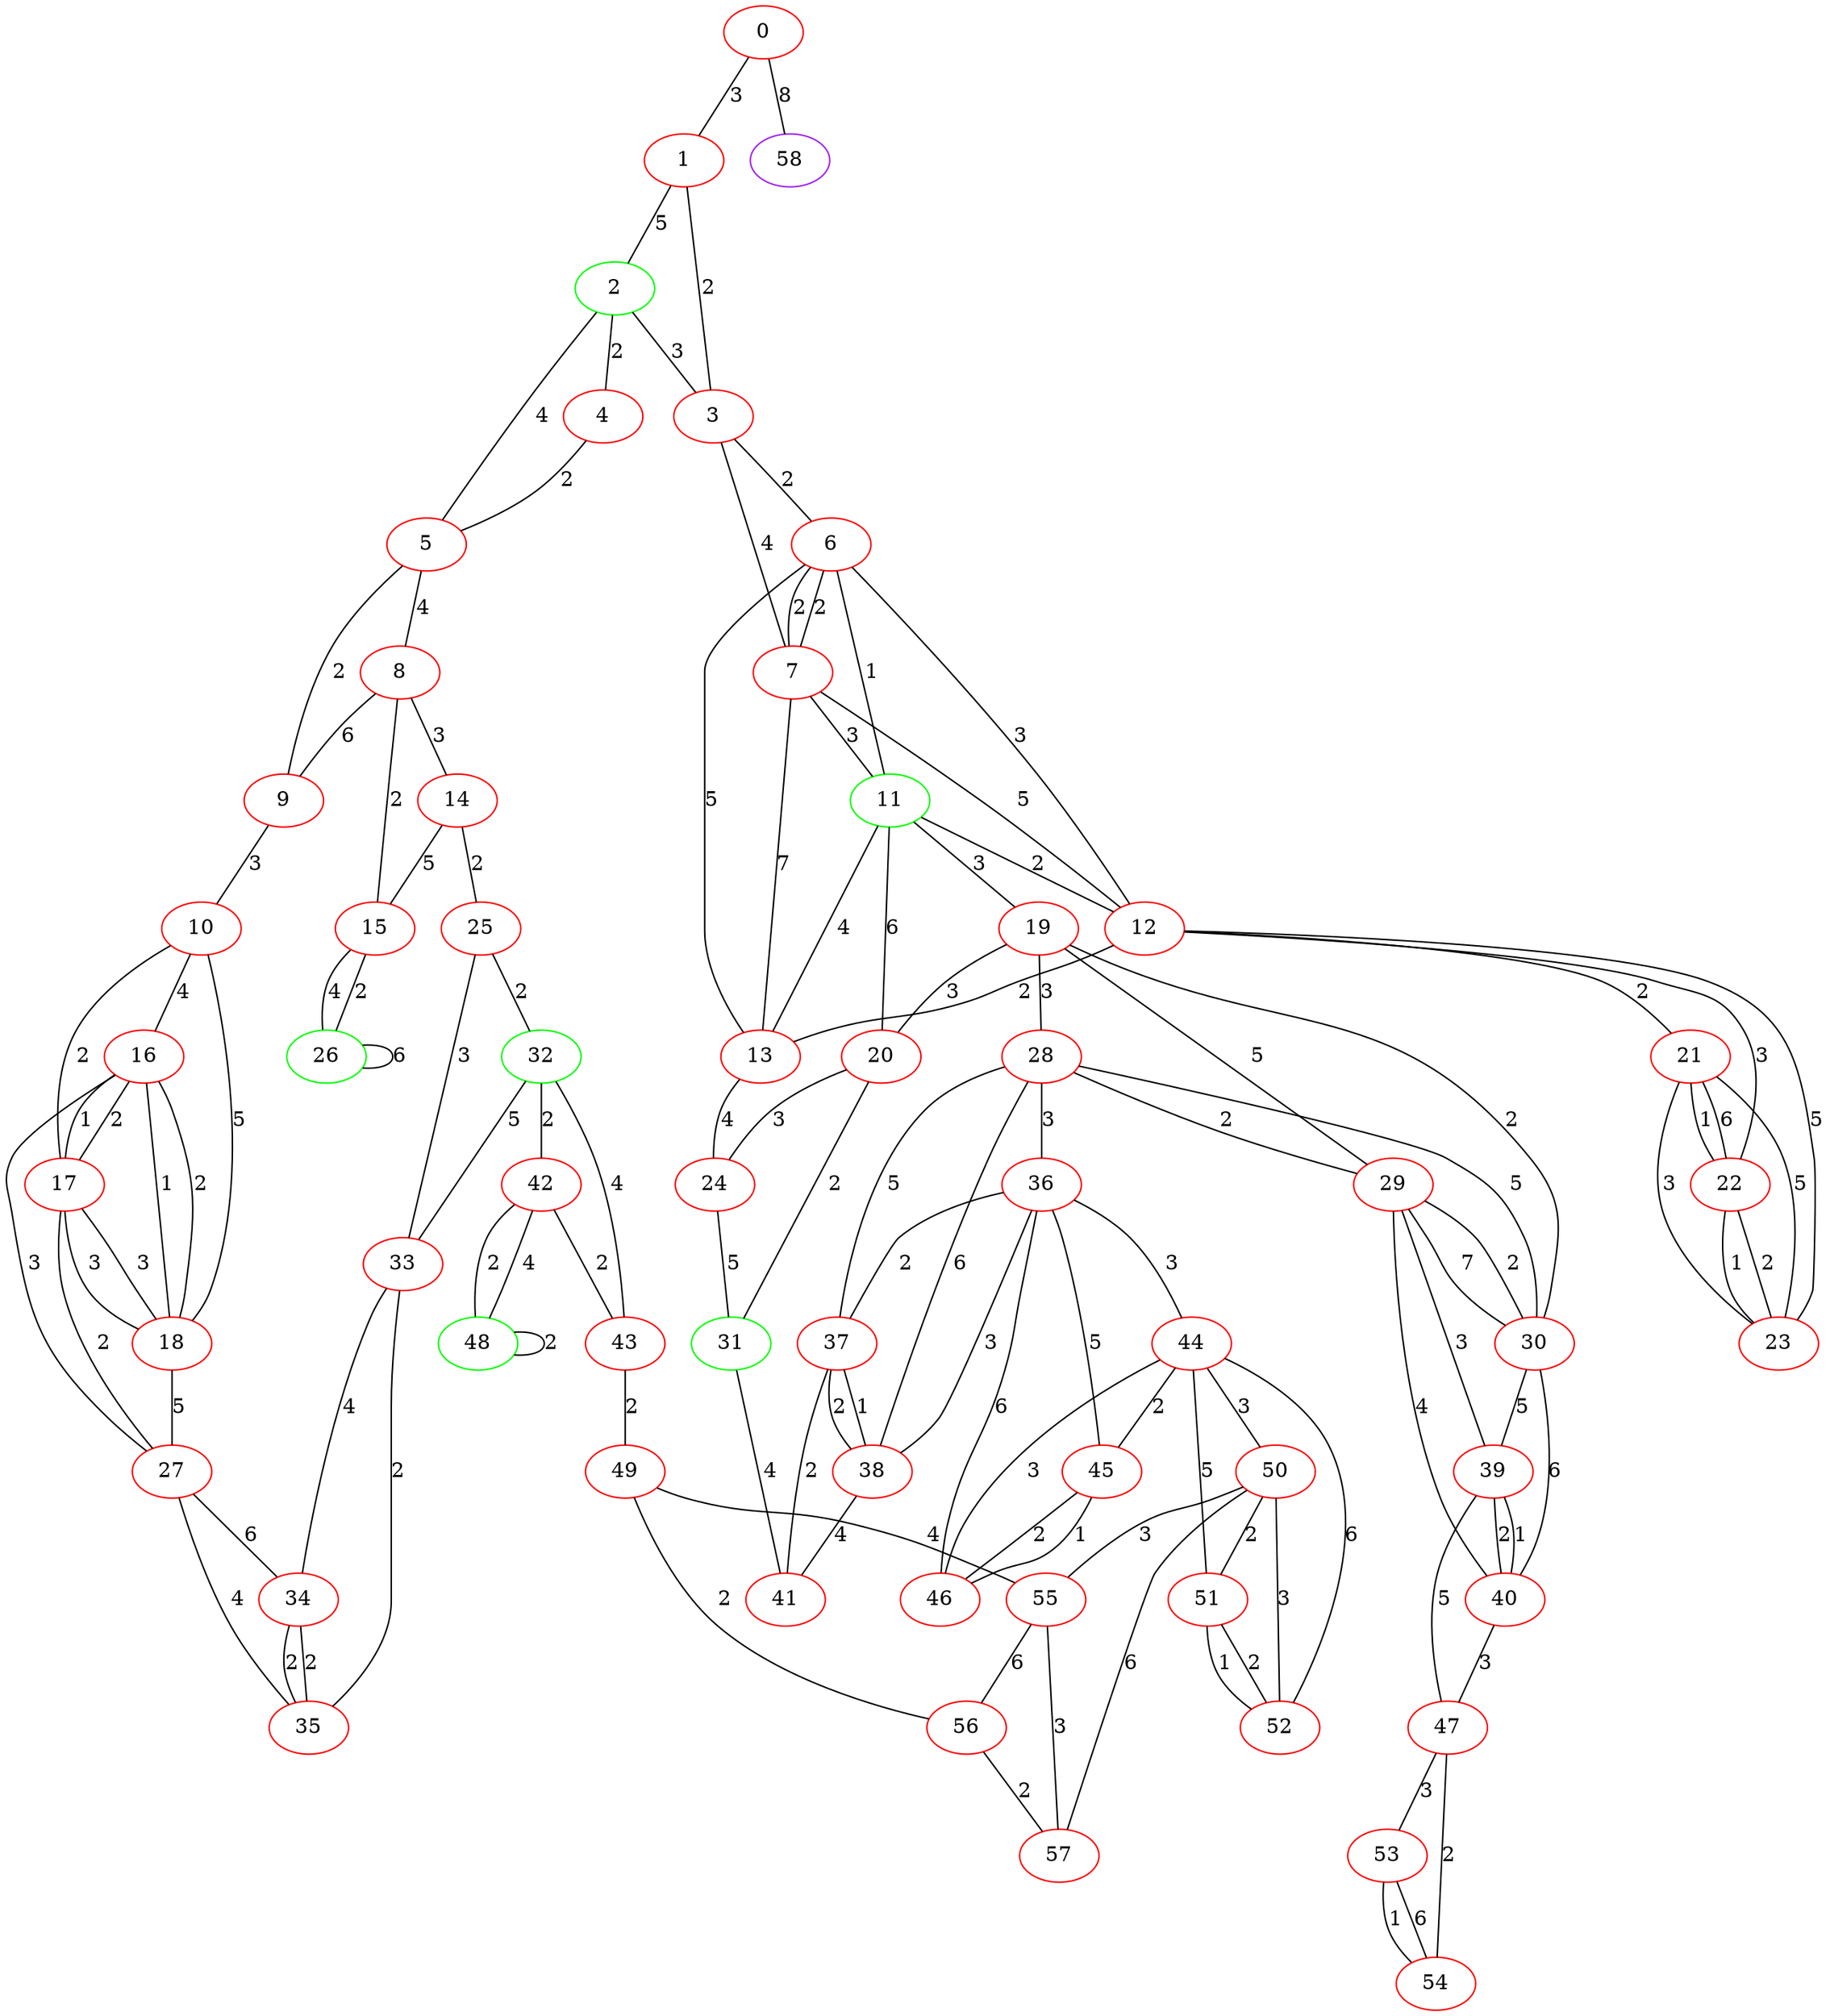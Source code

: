 graph "" {
0 [color=red, weight=1];
1 [color=red, weight=1];
2 [color=green, weight=2];
3 [color=red, weight=1];
4 [color=red, weight=1];
5 [color=red, weight=1];
6 [color=red, weight=1];
7 [color=red, weight=1];
8 [color=red, weight=1];
9 [color=red, weight=1];
10 [color=red, weight=1];
11 [color=green, weight=2];
12 [color=red, weight=1];
13 [color=red, weight=1];
14 [color=red, weight=1];
15 [color=red, weight=1];
16 [color=red, weight=1];
17 [color=red, weight=1];
18 [color=red, weight=1];
19 [color=red, weight=1];
20 [color=red, weight=1];
21 [color=red, weight=1];
22 [color=red, weight=1];
23 [color=red, weight=1];
24 [color=red, weight=1];
25 [color=red, weight=1];
26 [color=green, weight=2];
27 [color=red, weight=1];
28 [color=red, weight=1];
29 [color=red, weight=1];
30 [color=red, weight=1];
31 [color=green, weight=2];
32 [color=green, weight=2];
33 [color=red, weight=1];
34 [color=red, weight=1];
35 [color=red, weight=1];
36 [color=red, weight=1];
37 [color=red, weight=1];
38 [color=red, weight=1];
39 [color=red, weight=1];
40 [color=red, weight=1];
41 [color=red, weight=1];
42 [color=red, weight=1];
43 [color=red, weight=1];
44 [color=red, weight=1];
45 [color=red, weight=1];
46 [color=red, weight=1];
47 [color=red, weight=1];
48 [color=green, weight=2];
49 [color=red, weight=1];
50 [color=red, weight=1];
51 [color=red, weight=1];
52 [color=red, weight=1];
53 [color=red, weight=1];
54 [color=red, weight=1];
55 [color=red, weight=1];
56 [color=red, weight=1];
57 [color=red, weight=1];
58 [color=purple, weight=4];
0 -- 1  [key=0, label=3];
0 -- 58  [key=0, label=8];
1 -- 2  [key=0, label=5];
1 -- 3  [key=0, label=2];
2 -- 3  [key=0, label=3];
2 -- 4  [key=0, label=2];
2 -- 5  [key=0, label=4];
3 -- 6  [key=0, label=2];
3 -- 7  [key=0, label=4];
4 -- 5  [key=0, label=2];
5 -- 8  [key=0, label=4];
5 -- 9  [key=0, label=2];
6 -- 11  [key=0, label=1];
6 -- 12  [key=0, label=3];
6 -- 13  [key=0, label=5];
6 -- 7  [key=0, label=2];
6 -- 7  [key=1, label=2];
7 -- 11  [key=0, label=3];
7 -- 12  [key=0, label=5];
7 -- 13  [key=0, label=7];
8 -- 9  [key=0, label=6];
8 -- 14  [key=0, label=3];
8 -- 15  [key=0, label=2];
9 -- 10  [key=0, label=3];
10 -- 16  [key=0, label=4];
10 -- 18  [key=0, label=5];
10 -- 17  [key=0, label=2];
11 -- 12  [key=0, label=2];
11 -- 13  [key=0, label=4];
11 -- 19  [key=0, label=3];
11 -- 20  [key=0, label=6];
12 -- 13  [key=0, label=2];
12 -- 21  [key=0, label=2];
12 -- 22  [key=0, label=3];
12 -- 23  [key=0, label=5];
13 -- 24  [key=0, label=4];
14 -- 25  [key=0, label=2];
14 -- 15  [key=0, label=5];
15 -- 26  [key=0, label=4];
15 -- 26  [key=1, label=2];
16 -- 17  [key=0, label=2];
16 -- 17  [key=1, label=1];
16 -- 27  [key=0, label=3];
16 -- 18  [key=0, label=1];
16 -- 18  [key=1, label=2];
17 -- 27  [key=0, label=2];
17 -- 18  [key=0, label=3];
17 -- 18  [key=1, label=3];
18 -- 27  [key=0, label=5];
19 -- 20  [key=0, label=3];
19 -- 28  [key=0, label=3];
19 -- 29  [key=0, label=5];
19 -- 30  [key=0, label=2];
20 -- 24  [key=0, label=3];
20 -- 31  [key=0, label=2];
21 -- 22  [key=0, label=1];
21 -- 22  [key=1, label=6];
21 -- 23  [key=0, label=3];
21 -- 23  [key=1, label=5];
22 -- 23  [key=0, label=2];
22 -- 23  [key=1, label=1];
24 -- 31  [key=0, label=5];
25 -- 32  [key=0, label=2];
25 -- 33  [key=0, label=3];
26 -- 26  [key=0, label=6];
27 -- 35  [key=0, label=4];
27 -- 34  [key=0, label=6];
28 -- 36  [key=0, label=3];
28 -- 37  [key=0, label=5];
28 -- 38  [key=0, label=6];
28 -- 29  [key=0, label=2];
28 -- 30  [key=0, label=5];
29 -- 40  [key=0, label=4];
29 -- 30  [key=0, label=7];
29 -- 30  [key=1, label=2];
29 -- 39  [key=0, label=3];
30 -- 40  [key=0, label=6];
30 -- 39  [key=0, label=5];
31 -- 41  [key=0, label=4];
32 -- 42  [key=0, label=2];
32 -- 43  [key=0, label=4];
32 -- 33  [key=0, label=5];
33 -- 34  [key=0, label=4];
33 -- 35  [key=0, label=2];
34 -- 35  [key=0, label=2];
34 -- 35  [key=1, label=2];
36 -- 37  [key=0, label=2];
36 -- 38  [key=0, label=3];
36 -- 44  [key=0, label=3];
36 -- 45  [key=0, label=5];
36 -- 46  [key=0, label=6];
37 -- 38  [key=0, label=1];
37 -- 38  [key=1, label=2];
37 -- 41  [key=0, label=2];
38 -- 41  [key=0, label=4];
39 -- 40  [key=0, label=2];
39 -- 40  [key=1, label=1];
39 -- 47  [key=0, label=5];
40 -- 47  [key=0, label=3];
42 -- 48  [key=0, label=2];
42 -- 48  [key=1, label=4];
42 -- 43  [key=0, label=2];
43 -- 49  [key=0, label=2];
44 -- 45  [key=0, label=2];
44 -- 46  [key=0, label=3];
44 -- 50  [key=0, label=3];
44 -- 51  [key=0, label=5];
44 -- 52  [key=0, label=6];
45 -- 46  [key=0, label=1];
45 -- 46  [key=1, label=2];
47 -- 53  [key=0, label=3];
47 -- 54  [key=0, label=2];
48 -- 48  [key=0, label=2];
49 -- 56  [key=0, label=2];
49 -- 55  [key=0, label=4];
50 -- 52  [key=0, label=3];
50 -- 51  [key=0, label=2];
50 -- 57  [key=0, label=6];
50 -- 55  [key=0, label=3];
51 -- 52  [key=0, label=2];
51 -- 52  [key=1, label=1];
53 -- 54  [key=0, label=1];
53 -- 54  [key=1, label=6];
55 -- 56  [key=0, label=6];
55 -- 57  [key=0, label=3];
56 -- 57  [key=0, label=2];
}
